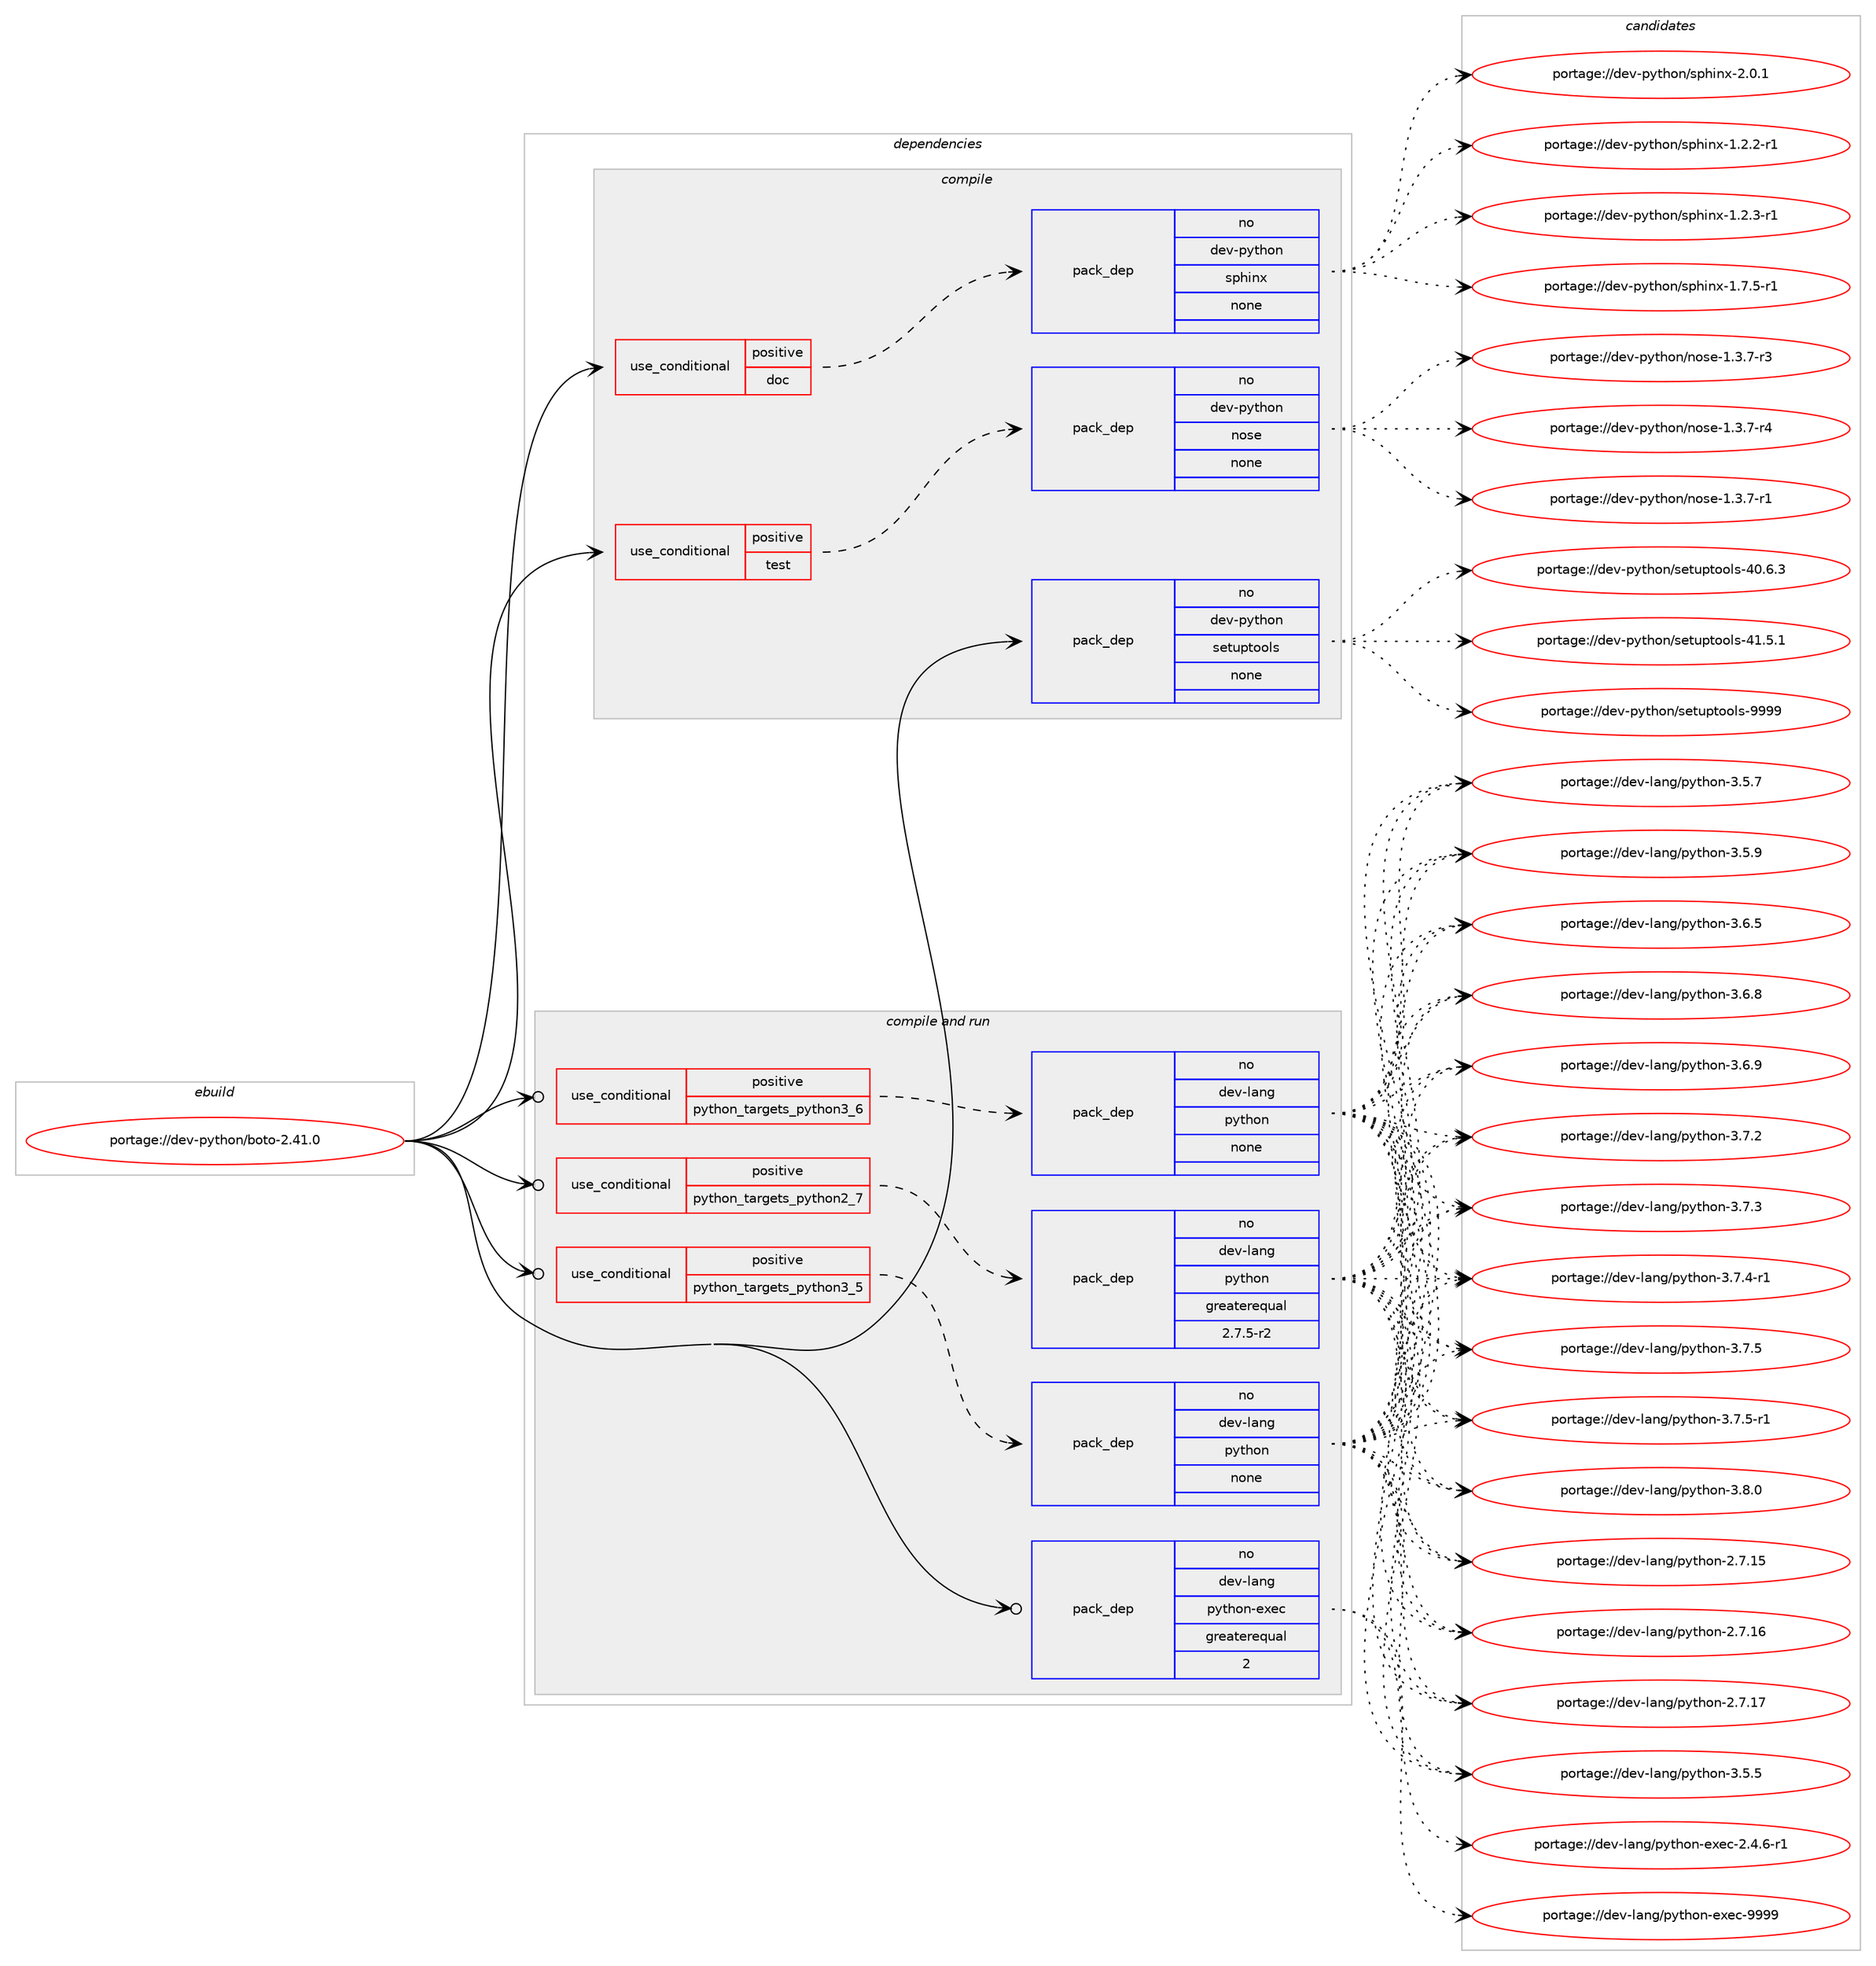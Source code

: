 digraph prolog {

# *************
# Graph options
# *************

newrank=true;
concentrate=true;
compound=true;
graph [rankdir=LR,fontname=Helvetica,fontsize=10,ranksep=1.5];#, ranksep=2.5, nodesep=0.2];
edge  [arrowhead=vee];
node  [fontname=Helvetica,fontsize=10];

# **********
# The ebuild
# **********

subgraph cluster_leftcol {
color=gray;
rank=same;
label=<<i>ebuild</i>>;
id [label="portage://dev-python/boto-2.41.0", color=red, width=4, href="../dev-python/boto-2.41.0.svg"];
}

# ****************
# The dependencies
# ****************

subgraph cluster_midcol {
color=gray;
label=<<i>dependencies</i>>;
subgraph cluster_compile {
fillcolor="#eeeeee";
style=filled;
label=<<i>compile</i>>;
subgraph cond26339 {
dependency132277 [label=<<TABLE BORDER="0" CELLBORDER="1" CELLSPACING="0" CELLPADDING="4"><TR><TD ROWSPAN="3" CELLPADDING="10">use_conditional</TD></TR><TR><TD>positive</TD></TR><TR><TD>doc</TD></TR></TABLE>>, shape=none, color=red];
subgraph pack102630 {
dependency132278 [label=<<TABLE BORDER="0" CELLBORDER="1" CELLSPACING="0" CELLPADDING="4" WIDTH="220"><TR><TD ROWSPAN="6" CELLPADDING="30">pack_dep</TD></TR><TR><TD WIDTH="110">no</TD></TR><TR><TD>dev-python</TD></TR><TR><TD>sphinx</TD></TR><TR><TD>none</TD></TR><TR><TD></TD></TR></TABLE>>, shape=none, color=blue];
}
dependency132277:e -> dependency132278:w [weight=20,style="dashed",arrowhead="vee"];
}
id:e -> dependency132277:w [weight=20,style="solid",arrowhead="vee"];
subgraph cond26340 {
dependency132279 [label=<<TABLE BORDER="0" CELLBORDER="1" CELLSPACING="0" CELLPADDING="4"><TR><TD ROWSPAN="3" CELLPADDING="10">use_conditional</TD></TR><TR><TD>positive</TD></TR><TR><TD>test</TD></TR></TABLE>>, shape=none, color=red];
subgraph pack102631 {
dependency132280 [label=<<TABLE BORDER="0" CELLBORDER="1" CELLSPACING="0" CELLPADDING="4" WIDTH="220"><TR><TD ROWSPAN="6" CELLPADDING="30">pack_dep</TD></TR><TR><TD WIDTH="110">no</TD></TR><TR><TD>dev-python</TD></TR><TR><TD>nose</TD></TR><TR><TD>none</TD></TR><TR><TD></TD></TR></TABLE>>, shape=none, color=blue];
}
dependency132279:e -> dependency132280:w [weight=20,style="dashed",arrowhead="vee"];
}
id:e -> dependency132279:w [weight=20,style="solid",arrowhead="vee"];
subgraph pack102632 {
dependency132281 [label=<<TABLE BORDER="0" CELLBORDER="1" CELLSPACING="0" CELLPADDING="4" WIDTH="220"><TR><TD ROWSPAN="6" CELLPADDING="30">pack_dep</TD></TR><TR><TD WIDTH="110">no</TD></TR><TR><TD>dev-python</TD></TR><TR><TD>setuptools</TD></TR><TR><TD>none</TD></TR><TR><TD></TD></TR></TABLE>>, shape=none, color=blue];
}
id:e -> dependency132281:w [weight=20,style="solid",arrowhead="vee"];
}
subgraph cluster_compileandrun {
fillcolor="#eeeeee";
style=filled;
label=<<i>compile and run</i>>;
subgraph cond26341 {
dependency132282 [label=<<TABLE BORDER="0" CELLBORDER="1" CELLSPACING="0" CELLPADDING="4"><TR><TD ROWSPAN="3" CELLPADDING="10">use_conditional</TD></TR><TR><TD>positive</TD></TR><TR><TD>python_targets_python2_7</TD></TR></TABLE>>, shape=none, color=red];
subgraph pack102633 {
dependency132283 [label=<<TABLE BORDER="0" CELLBORDER="1" CELLSPACING="0" CELLPADDING="4" WIDTH="220"><TR><TD ROWSPAN="6" CELLPADDING="30">pack_dep</TD></TR><TR><TD WIDTH="110">no</TD></TR><TR><TD>dev-lang</TD></TR><TR><TD>python</TD></TR><TR><TD>greaterequal</TD></TR><TR><TD>2.7.5-r2</TD></TR></TABLE>>, shape=none, color=blue];
}
dependency132282:e -> dependency132283:w [weight=20,style="dashed",arrowhead="vee"];
}
id:e -> dependency132282:w [weight=20,style="solid",arrowhead="odotvee"];
subgraph cond26342 {
dependency132284 [label=<<TABLE BORDER="0" CELLBORDER="1" CELLSPACING="0" CELLPADDING="4"><TR><TD ROWSPAN="3" CELLPADDING="10">use_conditional</TD></TR><TR><TD>positive</TD></TR><TR><TD>python_targets_python3_5</TD></TR></TABLE>>, shape=none, color=red];
subgraph pack102634 {
dependency132285 [label=<<TABLE BORDER="0" CELLBORDER="1" CELLSPACING="0" CELLPADDING="4" WIDTH="220"><TR><TD ROWSPAN="6" CELLPADDING="30">pack_dep</TD></TR><TR><TD WIDTH="110">no</TD></TR><TR><TD>dev-lang</TD></TR><TR><TD>python</TD></TR><TR><TD>none</TD></TR><TR><TD></TD></TR></TABLE>>, shape=none, color=blue];
}
dependency132284:e -> dependency132285:w [weight=20,style="dashed",arrowhead="vee"];
}
id:e -> dependency132284:w [weight=20,style="solid",arrowhead="odotvee"];
subgraph cond26343 {
dependency132286 [label=<<TABLE BORDER="0" CELLBORDER="1" CELLSPACING="0" CELLPADDING="4"><TR><TD ROWSPAN="3" CELLPADDING="10">use_conditional</TD></TR><TR><TD>positive</TD></TR><TR><TD>python_targets_python3_6</TD></TR></TABLE>>, shape=none, color=red];
subgraph pack102635 {
dependency132287 [label=<<TABLE BORDER="0" CELLBORDER="1" CELLSPACING="0" CELLPADDING="4" WIDTH="220"><TR><TD ROWSPAN="6" CELLPADDING="30">pack_dep</TD></TR><TR><TD WIDTH="110">no</TD></TR><TR><TD>dev-lang</TD></TR><TR><TD>python</TD></TR><TR><TD>none</TD></TR><TR><TD></TD></TR></TABLE>>, shape=none, color=blue];
}
dependency132286:e -> dependency132287:w [weight=20,style="dashed",arrowhead="vee"];
}
id:e -> dependency132286:w [weight=20,style="solid",arrowhead="odotvee"];
subgraph pack102636 {
dependency132288 [label=<<TABLE BORDER="0" CELLBORDER="1" CELLSPACING="0" CELLPADDING="4" WIDTH="220"><TR><TD ROWSPAN="6" CELLPADDING="30">pack_dep</TD></TR><TR><TD WIDTH="110">no</TD></TR><TR><TD>dev-lang</TD></TR><TR><TD>python-exec</TD></TR><TR><TD>greaterequal</TD></TR><TR><TD>2</TD></TR></TABLE>>, shape=none, color=blue];
}
id:e -> dependency132288:w [weight=20,style="solid",arrowhead="odotvee"];
}
subgraph cluster_run {
fillcolor="#eeeeee";
style=filled;
label=<<i>run</i>>;
}
}

# **************
# The candidates
# **************

subgraph cluster_choices {
rank=same;
color=gray;
label=<<i>candidates</i>>;

subgraph choice102630 {
color=black;
nodesep=1;
choiceportage10010111845112121116104111110471151121041051101204549465046504511449 [label="portage://dev-python/sphinx-1.2.2-r1", color=red, width=4,href="../dev-python/sphinx-1.2.2-r1.svg"];
choiceportage10010111845112121116104111110471151121041051101204549465046514511449 [label="portage://dev-python/sphinx-1.2.3-r1", color=red, width=4,href="../dev-python/sphinx-1.2.3-r1.svg"];
choiceportage10010111845112121116104111110471151121041051101204549465546534511449 [label="portage://dev-python/sphinx-1.7.5-r1", color=red, width=4,href="../dev-python/sphinx-1.7.5-r1.svg"];
choiceportage1001011184511212111610411111047115112104105110120455046484649 [label="portage://dev-python/sphinx-2.0.1", color=red, width=4,href="../dev-python/sphinx-2.0.1.svg"];
dependency132278:e -> choiceportage10010111845112121116104111110471151121041051101204549465046504511449:w [style=dotted,weight="100"];
dependency132278:e -> choiceportage10010111845112121116104111110471151121041051101204549465046514511449:w [style=dotted,weight="100"];
dependency132278:e -> choiceportage10010111845112121116104111110471151121041051101204549465546534511449:w [style=dotted,weight="100"];
dependency132278:e -> choiceportage1001011184511212111610411111047115112104105110120455046484649:w [style=dotted,weight="100"];
}
subgraph choice102631 {
color=black;
nodesep=1;
choiceportage10010111845112121116104111110471101111151014549465146554511449 [label="portage://dev-python/nose-1.3.7-r1", color=red, width=4,href="../dev-python/nose-1.3.7-r1.svg"];
choiceportage10010111845112121116104111110471101111151014549465146554511451 [label="portage://dev-python/nose-1.3.7-r3", color=red, width=4,href="../dev-python/nose-1.3.7-r3.svg"];
choiceportage10010111845112121116104111110471101111151014549465146554511452 [label="portage://dev-python/nose-1.3.7-r4", color=red, width=4,href="../dev-python/nose-1.3.7-r4.svg"];
dependency132280:e -> choiceportage10010111845112121116104111110471101111151014549465146554511449:w [style=dotted,weight="100"];
dependency132280:e -> choiceportage10010111845112121116104111110471101111151014549465146554511451:w [style=dotted,weight="100"];
dependency132280:e -> choiceportage10010111845112121116104111110471101111151014549465146554511452:w [style=dotted,weight="100"];
}
subgraph choice102632 {
color=black;
nodesep=1;
choiceportage100101118451121211161041111104711510111611711211611111110811545524846544651 [label="portage://dev-python/setuptools-40.6.3", color=red, width=4,href="../dev-python/setuptools-40.6.3.svg"];
choiceportage100101118451121211161041111104711510111611711211611111110811545524946534649 [label="portage://dev-python/setuptools-41.5.1", color=red, width=4,href="../dev-python/setuptools-41.5.1.svg"];
choiceportage10010111845112121116104111110471151011161171121161111111081154557575757 [label="portage://dev-python/setuptools-9999", color=red, width=4,href="../dev-python/setuptools-9999.svg"];
dependency132281:e -> choiceportage100101118451121211161041111104711510111611711211611111110811545524846544651:w [style=dotted,weight="100"];
dependency132281:e -> choiceportage100101118451121211161041111104711510111611711211611111110811545524946534649:w [style=dotted,weight="100"];
dependency132281:e -> choiceportage10010111845112121116104111110471151011161171121161111111081154557575757:w [style=dotted,weight="100"];
}
subgraph choice102633 {
color=black;
nodesep=1;
choiceportage10010111845108971101034711212111610411111045504655464953 [label="portage://dev-lang/python-2.7.15", color=red, width=4,href="../dev-lang/python-2.7.15.svg"];
choiceportage10010111845108971101034711212111610411111045504655464954 [label="portage://dev-lang/python-2.7.16", color=red, width=4,href="../dev-lang/python-2.7.16.svg"];
choiceportage10010111845108971101034711212111610411111045504655464955 [label="portage://dev-lang/python-2.7.17", color=red, width=4,href="../dev-lang/python-2.7.17.svg"];
choiceportage100101118451089711010347112121116104111110455146534653 [label="portage://dev-lang/python-3.5.5", color=red, width=4,href="../dev-lang/python-3.5.5.svg"];
choiceportage100101118451089711010347112121116104111110455146534655 [label="portage://dev-lang/python-3.5.7", color=red, width=4,href="../dev-lang/python-3.5.7.svg"];
choiceportage100101118451089711010347112121116104111110455146534657 [label="portage://dev-lang/python-3.5.9", color=red, width=4,href="../dev-lang/python-3.5.9.svg"];
choiceportage100101118451089711010347112121116104111110455146544653 [label="portage://dev-lang/python-3.6.5", color=red, width=4,href="../dev-lang/python-3.6.5.svg"];
choiceportage100101118451089711010347112121116104111110455146544656 [label="portage://dev-lang/python-3.6.8", color=red, width=4,href="../dev-lang/python-3.6.8.svg"];
choiceportage100101118451089711010347112121116104111110455146544657 [label="portage://dev-lang/python-3.6.9", color=red, width=4,href="../dev-lang/python-3.6.9.svg"];
choiceportage100101118451089711010347112121116104111110455146554650 [label="portage://dev-lang/python-3.7.2", color=red, width=4,href="../dev-lang/python-3.7.2.svg"];
choiceportage100101118451089711010347112121116104111110455146554651 [label="portage://dev-lang/python-3.7.3", color=red, width=4,href="../dev-lang/python-3.7.3.svg"];
choiceportage1001011184510897110103471121211161041111104551465546524511449 [label="portage://dev-lang/python-3.7.4-r1", color=red, width=4,href="../dev-lang/python-3.7.4-r1.svg"];
choiceportage100101118451089711010347112121116104111110455146554653 [label="portage://dev-lang/python-3.7.5", color=red, width=4,href="../dev-lang/python-3.7.5.svg"];
choiceportage1001011184510897110103471121211161041111104551465546534511449 [label="portage://dev-lang/python-3.7.5-r1", color=red, width=4,href="../dev-lang/python-3.7.5-r1.svg"];
choiceportage100101118451089711010347112121116104111110455146564648 [label="portage://dev-lang/python-3.8.0", color=red, width=4,href="../dev-lang/python-3.8.0.svg"];
dependency132283:e -> choiceportage10010111845108971101034711212111610411111045504655464953:w [style=dotted,weight="100"];
dependency132283:e -> choiceportage10010111845108971101034711212111610411111045504655464954:w [style=dotted,weight="100"];
dependency132283:e -> choiceportage10010111845108971101034711212111610411111045504655464955:w [style=dotted,weight="100"];
dependency132283:e -> choiceportage100101118451089711010347112121116104111110455146534653:w [style=dotted,weight="100"];
dependency132283:e -> choiceportage100101118451089711010347112121116104111110455146534655:w [style=dotted,weight="100"];
dependency132283:e -> choiceportage100101118451089711010347112121116104111110455146534657:w [style=dotted,weight="100"];
dependency132283:e -> choiceportage100101118451089711010347112121116104111110455146544653:w [style=dotted,weight="100"];
dependency132283:e -> choiceportage100101118451089711010347112121116104111110455146544656:w [style=dotted,weight="100"];
dependency132283:e -> choiceportage100101118451089711010347112121116104111110455146544657:w [style=dotted,weight="100"];
dependency132283:e -> choiceportage100101118451089711010347112121116104111110455146554650:w [style=dotted,weight="100"];
dependency132283:e -> choiceportage100101118451089711010347112121116104111110455146554651:w [style=dotted,weight="100"];
dependency132283:e -> choiceportage1001011184510897110103471121211161041111104551465546524511449:w [style=dotted,weight="100"];
dependency132283:e -> choiceportage100101118451089711010347112121116104111110455146554653:w [style=dotted,weight="100"];
dependency132283:e -> choiceportage1001011184510897110103471121211161041111104551465546534511449:w [style=dotted,weight="100"];
dependency132283:e -> choiceportage100101118451089711010347112121116104111110455146564648:w [style=dotted,weight="100"];
}
subgraph choice102634 {
color=black;
nodesep=1;
choiceportage10010111845108971101034711212111610411111045504655464953 [label="portage://dev-lang/python-2.7.15", color=red, width=4,href="../dev-lang/python-2.7.15.svg"];
choiceportage10010111845108971101034711212111610411111045504655464954 [label="portage://dev-lang/python-2.7.16", color=red, width=4,href="../dev-lang/python-2.7.16.svg"];
choiceportage10010111845108971101034711212111610411111045504655464955 [label="portage://dev-lang/python-2.7.17", color=red, width=4,href="../dev-lang/python-2.7.17.svg"];
choiceportage100101118451089711010347112121116104111110455146534653 [label="portage://dev-lang/python-3.5.5", color=red, width=4,href="../dev-lang/python-3.5.5.svg"];
choiceportage100101118451089711010347112121116104111110455146534655 [label="portage://dev-lang/python-3.5.7", color=red, width=4,href="../dev-lang/python-3.5.7.svg"];
choiceportage100101118451089711010347112121116104111110455146534657 [label="portage://dev-lang/python-3.5.9", color=red, width=4,href="../dev-lang/python-3.5.9.svg"];
choiceportage100101118451089711010347112121116104111110455146544653 [label="portage://dev-lang/python-3.6.5", color=red, width=4,href="../dev-lang/python-3.6.5.svg"];
choiceportage100101118451089711010347112121116104111110455146544656 [label="portage://dev-lang/python-3.6.8", color=red, width=4,href="../dev-lang/python-3.6.8.svg"];
choiceportage100101118451089711010347112121116104111110455146544657 [label="portage://dev-lang/python-3.6.9", color=red, width=4,href="../dev-lang/python-3.6.9.svg"];
choiceportage100101118451089711010347112121116104111110455146554650 [label="portage://dev-lang/python-3.7.2", color=red, width=4,href="../dev-lang/python-3.7.2.svg"];
choiceportage100101118451089711010347112121116104111110455146554651 [label="portage://dev-lang/python-3.7.3", color=red, width=4,href="../dev-lang/python-3.7.3.svg"];
choiceportage1001011184510897110103471121211161041111104551465546524511449 [label="portage://dev-lang/python-3.7.4-r1", color=red, width=4,href="../dev-lang/python-3.7.4-r1.svg"];
choiceportage100101118451089711010347112121116104111110455146554653 [label="portage://dev-lang/python-3.7.5", color=red, width=4,href="../dev-lang/python-3.7.5.svg"];
choiceportage1001011184510897110103471121211161041111104551465546534511449 [label="portage://dev-lang/python-3.7.5-r1", color=red, width=4,href="../dev-lang/python-3.7.5-r1.svg"];
choiceportage100101118451089711010347112121116104111110455146564648 [label="portage://dev-lang/python-3.8.0", color=red, width=4,href="../dev-lang/python-3.8.0.svg"];
dependency132285:e -> choiceportage10010111845108971101034711212111610411111045504655464953:w [style=dotted,weight="100"];
dependency132285:e -> choiceportage10010111845108971101034711212111610411111045504655464954:w [style=dotted,weight="100"];
dependency132285:e -> choiceportage10010111845108971101034711212111610411111045504655464955:w [style=dotted,weight="100"];
dependency132285:e -> choiceportage100101118451089711010347112121116104111110455146534653:w [style=dotted,weight="100"];
dependency132285:e -> choiceportage100101118451089711010347112121116104111110455146534655:w [style=dotted,weight="100"];
dependency132285:e -> choiceportage100101118451089711010347112121116104111110455146534657:w [style=dotted,weight="100"];
dependency132285:e -> choiceportage100101118451089711010347112121116104111110455146544653:w [style=dotted,weight="100"];
dependency132285:e -> choiceportage100101118451089711010347112121116104111110455146544656:w [style=dotted,weight="100"];
dependency132285:e -> choiceportage100101118451089711010347112121116104111110455146544657:w [style=dotted,weight="100"];
dependency132285:e -> choiceportage100101118451089711010347112121116104111110455146554650:w [style=dotted,weight="100"];
dependency132285:e -> choiceportage100101118451089711010347112121116104111110455146554651:w [style=dotted,weight="100"];
dependency132285:e -> choiceportage1001011184510897110103471121211161041111104551465546524511449:w [style=dotted,weight="100"];
dependency132285:e -> choiceportage100101118451089711010347112121116104111110455146554653:w [style=dotted,weight="100"];
dependency132285:e -> choiceportage1001011184510897110103471121211161041111104551465546534511449:w [style=dotted,weight="100"];
dependency132285:e -> choiceportage100101118451089711010347112121116104111110455146564648:w [style=dotted,weight="100"];
}
subgraph choice102635 {
color=black;
nodesep=1;
choiceportage10010111845108971101034711212111610411111045504655464953 [label="portage://dev-lang/python-2.7.15", color=red, width=4,href="../dev-lang/python-2.7.15.svg"];
choiceportage10010111845108971101034711212111610411111045504655464954 [label="portage://dev-lang/python-2.7.16", color=red, width=4,href="../dev-lang/python-2.7.16.svg"];
choiceportage10010111845108971101034711212111610411111045504655464955 [label="portage://dev-lang/python-2.7.17", color=red, width=4,href="../dev-lang/python-2.7.17.svg"];
choiceportage100101118451089711010347112121116104111110455146534653 [label="portage://dev-lang/python-3.5.5", color=red, width=4,href="../dev-lang/python-3.5.5.svg"];
choiceportage100101118451089711010347112121116104111110455146534655 [label="portage://dev-lang/python-3.5.7", color=red, width=4,href="../dev-lang/python-3.5.7.svg"];
choiceportage100101118451089711010347112121116104111110455146534657 [label="portage://dev-lang/python-3.5.9", color=red, width=4,href="../dev-lang/python-3.5.9.svg"];
choiceportage100101118451089711010347112121116104111110455146544653 [label="portage://dev-lang/python-3.6.5", color=red, width=4,href="../dev-lang/python-3.6.5.svg"];
choiceportage100101118451089711010347112121116104111110455146544656 [label="portage://dev-lang/python-3.6.8", color=red, width=4,href="../dev-lang/python-3.6.8.svg"];
choiceportage100101118451089711010347112121116104111110455146544657 [label="portage://dev-lang/python-3.6.9", color=red, width=4,href="../dev-lang/python-3.6.9.svg"];
choiceportage100101118451089711010347112121116104111110455146554650 [label="portage://dev-lang/python-3.7.2", color=red, width=4,href="../dev-lang/python-3.7.2.svg"];
choiceportage100101118451089711010347112121116104111110455146554651 [label="portage://dev-lang/python-3.7.3", color=red, width=4,href="../dev-lang/python-3.7.3.svg"];
choiceportage1001011184510897110103471121211161041111104551465546524511449 [label="portage://dev-lang/python-3.7.4-r1", color=red, width=4,href="../dev-lang/python-3.7.4-r1.svg"];
choiceportage100101118451089711010347112121116104111110455146554653 [label="portage://dev-lang/python-3.7.5", color=red, width=4,href="../dev-lang/python-3.7.5.svg"];
choiceportage1001011184510897110103471121211161041111104551465546534511449 [label="portage://dev-lang/python-3.7.5-r1", color=red, width=4,href="../dev-lang/python-3.7.5-r1.svg"];
choiceportage100101118451089711010347112121116104111110455146564648 [label="portage://dev-lang/python-3.8.0", color=red, width=4,href="../dev-lang/python-3.8.0.svg"];
dependency132287:e -> choiceportage10010111845108971101034711212111610411111045504655464953:w [style=dotted,weight="100"];
dependency132287:e -> choiceportage10010111845108971101034711212111610411111045504655464954:w [style=dotted,weight="100"];
dependency132287:e -> choiceportage10010111845108971101034711212111610411111045504655464955:w [style=dotted,weight="100"];
dependency132287:e -> choiceportage100101118451089711010347112121116104111110455146534653:w [style=dotted,weight="100"];
dependency132287:e -> choiceportage100101118451089711010347112121116104111110455146534655:w [style=dotted,weight="100"];
dependency132287:e -> choiceportage100101118451089711010347112121116104111110455146534657:w [style=dotted,weight="100"];
dependency132287:e -> choiceportage100101118451089711010347112121116104111110455146544653:w [style=dotted,weight="100"];
dependency132287:e -> choiceportage100101118451089711010347112121116104111110455146544656:w [style=dotted,weight="100"];
dependency132287:e -> choiceportage100101118451089711010347112121116104111110455146544657:w [style=dotted,weight="100"];
dependency132287:e -> choiceportage100101118451089711010347112121116104111110455146554650:w [style=dotted,weight="100"];
dependency132287:e -> choiceportage100101118451089711010347112121116104111110455146554651:w [style=dotted,weight="100"];
dependency132287:e -> choiceportage1001011184510897110103471121211161041111104551465546524511449:w [style=dotted,weight="100"];
dependency132287:e -> choiceportage100101118451089711010347112121116104111110455146554653:w [style=dotted,weight="100"];
dependency132287:e -> choiceportage1001011184510897110103471121211161041111104551465546534511449:w [style=dotted,weight="100"];
dependency132287:e -> choiceportage100101118451089711010347112121116104111110455146564648:w [style=dotted,weight="100"];
}
subgraph choice102636 {
color=black;
nodesep=1;
choiceportage10010111845108971101034711212111610411111045101120101994550465246544511449 [label="portage://dev-lang/python-exec-2.4.6-r1", color=red, width=4,href="../dev-lang/python-exec-2.4.6-r1.svg"];
choiceportage10010111845108971101034711212111610411111045101120101994557575757 [label="portage://dev-lang/python-exec-9999", color=red, width=4,href="../dev-lang/python-exec-9999.svg"];
dependency132288:e -> choiceportage10010111845108971101034711212111610411111045101120101994550465246544511449:w [style=dotted,weight="100"];
dependency132288:e -> choiceportage10010111845108971101034711212111610411111045101120101994557575757:w [style=dotted,weight="100"];
}
}

}
